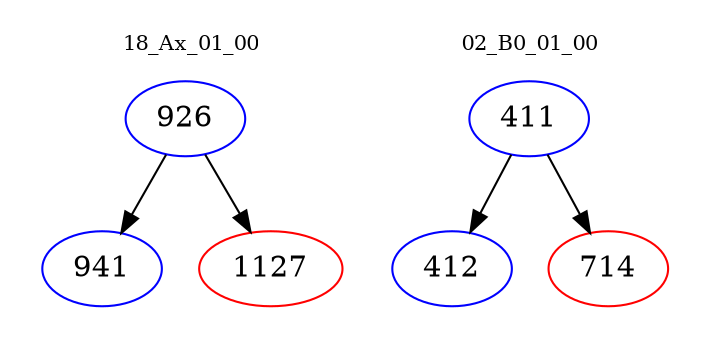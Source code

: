 digraph{
subgraph cluster_0 {
color = white
label = "18_Ax_01_00";
fontsize=10;
T0_926 [label="926", color="blue"]
T0_926 -> T0_941 [color="black"]
T0_941 [label="941", color="blue"]
T0_926 -> T0_1127 [color="black"]
T0_1127 [label="1127", color="red"]
}
subgraph cluster_1 {
color = white
label = "02_B0_01_00";
fontsize=10;
T1_411 [label="411", color="blue"]
T1_411 -> T1_412 [color="black"]
T1_412 [label="412", color="blue"]
T1_411 -> T1_714 [color="black"]
T1_714 [label="714", color="red"]
}
}
